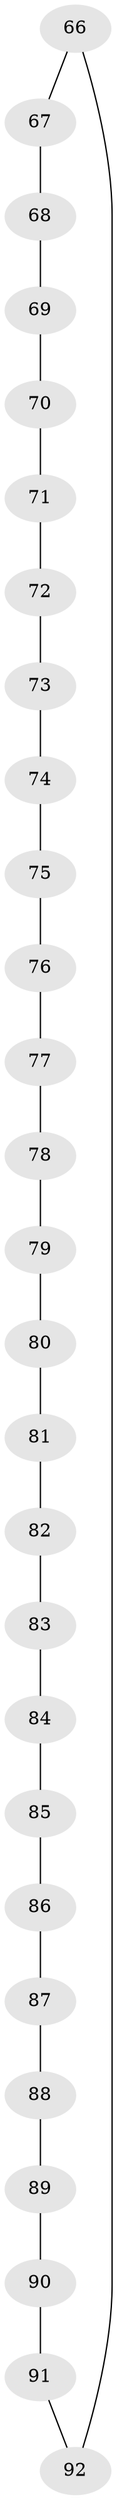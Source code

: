 // original degree distribution, {2: 1.0}
// Generated by graph-tools (version 1.1) at 2025/59/03/04/25 21:59:33]
// undirected, 27 vertices, 27 edges
graph export_dot {
graph [start="1"]
  node [color=gray90,style=filled];
  66 [super="+65"];
  67;
  68;
  69;
  70;
  71;
  72;
  73;
  74;
  75;
  76;
  77;
  78;
  79;
  80;
  81;
  82;
  83;
  84;
  85;
  86;
  87;
  88;
  89;
  90;
  91;
  92 [super="+4+5+6+12+13+14+20+21+22+28+29+30+36+37+38+44+45+46+52+53+54+60+61+62"];
  66 -- 67;
  66 -- 92;
  67 -- 68;
  68 -- 69;
  69 -- 70;
  70 -- 71;
  71 -- 72;
  72 -- 73;
  73 -- 74;
  74 -- 75;
  75 -- 76;
  76 -- 77;
  77 -- 78;
  78 -- 79;
  79 -- 80;
  80 -- 81;
  81 -- 82;
  82 -- 83;
  83 -- 84;
  84 -- 85;
  85 -- 86;
  86 -- 87;
  87 -- 88;
  88 -- 89;
  89 -- 90;
  90 -- 91;
  91 -- 92;
}

